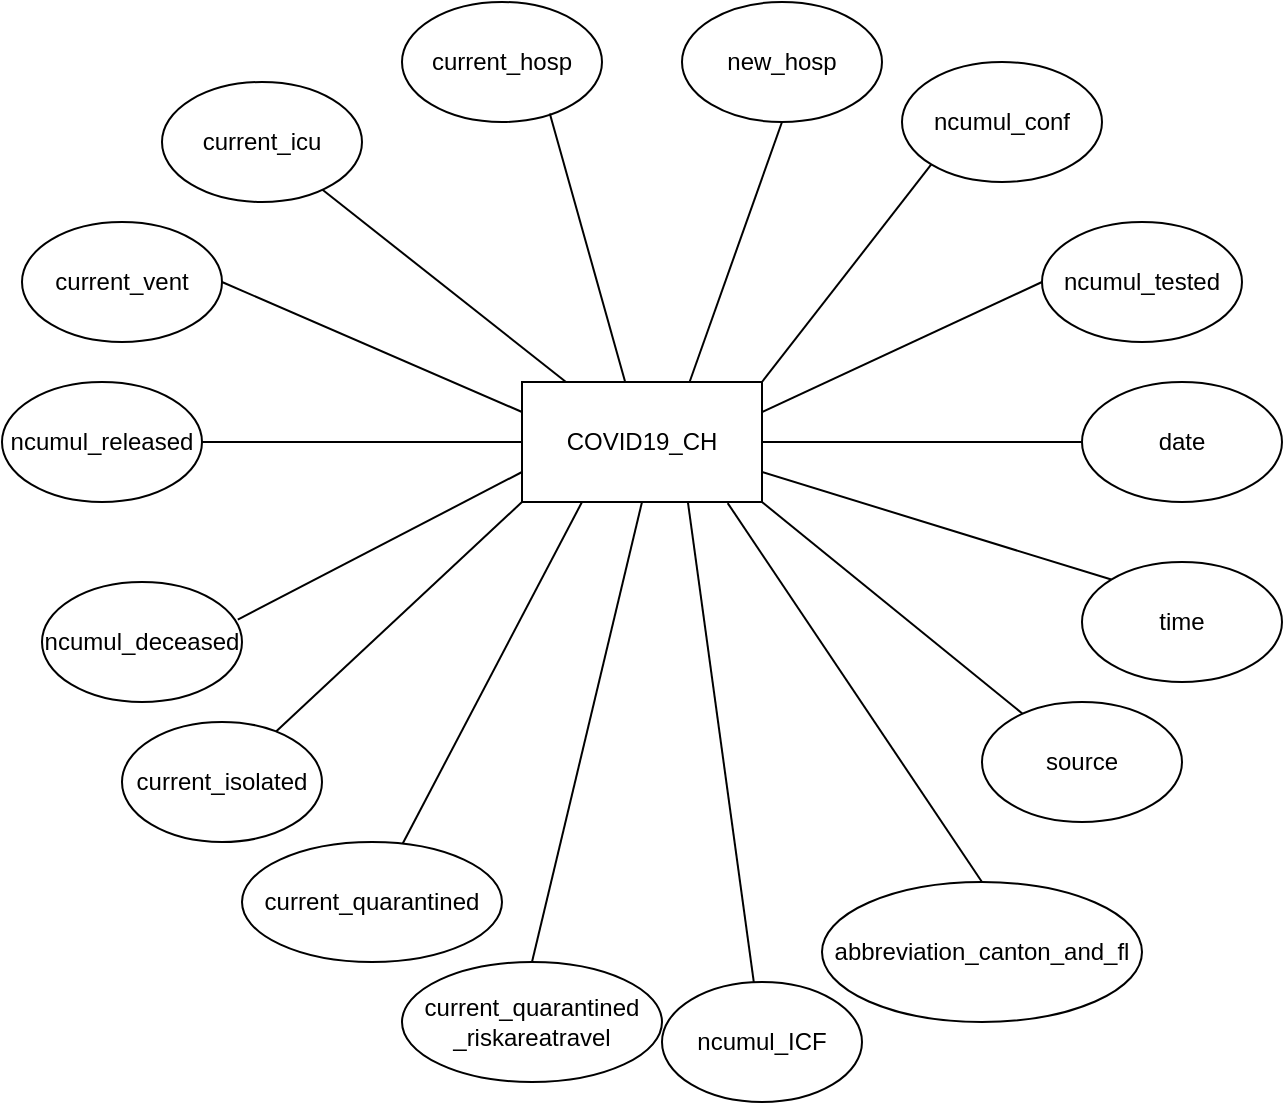 <mxfile>
    <diagram id="hTqnYXFtssAbTPrJYX8M" name="Pagina-1">
        <mxGraphModel dx="431" dy="558" grid="1" gridSize="10" guides="1" tooltips="1" connect="1" arrows="1" fold="1" page="1" pageScale="1" pageWidth="827" pageHeight="1169" math="0" shadow="0">
            <root>
                <mxCell id="0"/>
                <mxCell id="1" parent="0"/>
                <mxCell id="16" style="edgeStyle=none;html=1;endArrow=none;endFill=0;" edge="1" parent="1" source="2" target="6">
                    <mxGeometry relative="1" as="geometry"/>
                </mxCell>
                <mxCell id="2" value="COVID19_CH" style="rounded=0;whiteSpace=wrap;html=1;" vertex="1" parent="1">
                    <mxGeometry x="270" y="190" width="120" height="60" as="geometry"/>
                </mxCell>
                <mxCell id="6" value="date" style="ellipse;whiteSpace=wrap;html=1;" vertex="1" parent="1">
                    <mxGeometry x="550" y="190" width="100" height="60" as="geometry"/>
                </mxCell>
                <mxCell id="7" value="time" style="ellipse;whiteSpace=wrap;html=1;" vertex="1" parent="1">
                    <mxGeometry x="550" y="280" width="100" height="60" as="geometry"/>
                </mxCell>
                <mxCell id="8" value="abbreviation_canton_and_fl" style="ellipse;whiteSpace=wrap;html=1;" vertex="1" parent="1">
                    <mxGeometry x="420" y="440" width="160" height="70" as="geometry"/>
                </mxCell>
                <mxCell id="9" value="ncumul_tested" style="ellipse;whiteSpace=wrap;html=1;" vertex="1" parent="1">
                    <mxGeometry x="530" y="110" width="100" height="60" as="geometry"/>
                </mxCell>
                <mxCell id="10" value="new_hosp" style="ellipse;whiteSpace=wrap;html=1;" vertex="1" parent="1">
                    <mxGeometry x="350" width="100" height="60" as="geometry"/>
                </mxCell>
                <mxCell id="11" value="ncumul_conf" style="ellipse;whiteSpace=wrap;html=1;" vertex="1" parent="1">
                    <mxGeometry x="460" y="30" width="100" height="60" as="geometry"/>
                </mxCell>
                <mxCell id="12" value="current_hosp" style="ellipse;whiteSpace=wrap;html=1;" vertex="1" parent="1">
                    <mxGeometry x="210" width="100" height="60" as="geometry"/>
                </mxCell>
                <mxCell id="13" value="current_icu" style="ellipse;whiteSpace=wrap;html=1;" vertex="1" parent="1">
                    <mxGeometry x="90" y="40" width="100" height="60" as="geometry"/>
                </mxCell>
                <mxCell id="14" value="current_vent" style="ellipse;whiteSpace=wrap;html=1;" vertex="1" parent="1">
                    <mxGeometry x="20" y="110" width="100" height="60" as="geometry"/>
                </mxCell>
                <mxCell id="15" value="ncumul_released" style="ellipse;whiteSpace=wrap;html=1;" vertex="1" parent="1">
                    <mxGeometry x="10" y="190" width="100" height="60" as="geometry"/>
                </mxCell>
                <mxCell id="17" value="ncumul_deceased" style="ellipse;whiteSpace=wrap;html=1;" vertex="1" parent="1">
                    <mxGeometry x="30" y="290" width="100" height="60" as="geometry"/>
                </mxCell>
                <mxCell id="18" value="source" style="ellipse;whiteSpace=wrap;html=1;" vertex="1" parent="1">
                    <mxGeometry x="500" y="350" width="100" height="60" as="geometry"/>
                </mxCell>
                <mxCell id="20" style="edgeStyle=none;html=1;endArrow=none;endFill=0;exitX=1;exitY=0.75;exitDx=0;exitDy=0;entryX=0;entryY=0;entryDx=0;entryDy=0;" edge="1" parent="1" source="2" target="7">
                    <mxGeometry relative="1" as="geometry">
                        <mxPoint x="400" y="230" as="sourcePoint"/>
                        <mxPoint x="530" y="280" as="targetPoint"/>
                    </mxGeometry>
                </mxCell>
                <mxCell id="21" style="edgeStyle=none;html=1;endArrow=none;endFill=0;exitX=1;exitY=1;exitDx=0;exitDy=0;" edge="1" parent="1" source="2" target="18">
                    <mxGeometry relative="1" as="geometry">
                        <mxPoint x="400" y="245" as="sourcePoint"/>
                        <mxPoint x="574.645" y="298.787" as="targetPoint"/>
                    </mxGeometry>
                </mxCell>
                <mxCell id="22" style="edgeStyle=none;html=1;endArrow=none;endFill=0;exitX=0.857;exitY=1.009;exitDx=0;exitDy=0;exitPerimeter=0;entryX=0.5;entryY=0;entryDx=0;entryDy=0;" edge="1" parent="1" source="2" target="8">
                    <mxGeometry relative="1" as="geometry">
                        <mxPoint x="400" y="260" as="sourcePoint"/>
                        <mxPoint x="530.298" y="365.867" as="targetPoint"/>
                    </mxGeometry>
                </mxCell>
                <mxCell id="23" style="edgeStyle=none;html=1;endArrow=none;endFill=0;exitX=1;exitY=0.25;exitDx=0;exitDy=0;entryX=0;entryY=0.5;entryDx=0;entryDy=0;" edge="1" parent="1" source="2" target="9">
                    <mxGeometry relative="1" as="geometry">
                        <mxPoint x="382.84" y="260.54" as="sourcePoint"/>
                        <mxPoint x="440" y="430" as="targetPoint"/>
                    </mxGeometry>
                </mxCell>
                <mxCell id="24" style="edgeStyle=none;html=1;endArrow=none;endFill=0;exitX=1;exitY=0;exitDx=0;exitDy=0;entryX=0;entryY=1;entryDx=0;entryDy=0;" edge="1" parent="1" source="2" target="11">
                    <mxGeometry relative="1" as="geometry">
                        <mxPoint x="400" y="215" as="sourcePoint"/>
                        <mxPoint x="540" y="150" as="targetPoint"/>
                    </mxGeometry>
                </mxCell>
                <mxCell id="25" style="edgeStyle=none;html=1;endArrow=none;endFill=0;exitX=0.699;exitY=-0.004;exitDx=0;exitDy=0;entryX=0.5;entryY=1;entryDx=0;entryDy=0;exitPerimeter=0;" edge="1" parent="1" source="2" target="10">
                    <mxGeometry relative="1" as="geometry">
                        <mxPoint x="400" y="200" as="sourcePoint"/>
                        <mxPoint x="484.645" y="91.213" as="targetPoint"/>
                    </mxGeometry>
                </mxCell>
                <mxCell id="26" style="edgeStyle=none;html=1;endArrow=none;endFill=0;entryX=0.739;entryY=0.929;entryDx=0;entryDy=0;entryPerimeter=0;" edge="1" parent="1" source="2" target="12">
                    <mxGeometry relative="1" as="geometry">
                        <mxPoint x="322" y="188" as="sourcePoint"/>
                        <mxPoint x="410" y="70" as="targetPoint"/>
                    </mxGeometry>
                </mxCell>
                <mxCell id="27" style="edgeStyle=none;html=1;endArrow=none;endFill=0;" edge="1" parent="1" source="2" target="13">
                    <mxGeometry relative="1" as="geometry">
                        <mxPoint x="331.58" y="200" as="sourcePoint"/>
                        <mxPoint x="293.9" y="65.74" as="targetPoint"/>
                    </mxGeometry>
                </mxCell>
                <mxCell id="28" style="edgeStyle=none;html=1;endArrow=none;endFill=0;entryX=1;entryY=0.5;entryDx=0;entryDy=0;exitX=0;exitY=0.25;exitDx=0;exitDy=0;" edge="1" parent="1" source="2" target="14">
                    <mxGeometry relative="1" as="geometry">
                        <mxPoint x="302" y="200" as="sourcePoint"/>
                        <mxPoint x="180.254" y="103.885" as="targetPoint"/>
                    </mxGeometry>
                </mxCell>
                <mxCell id="29" style="edgeStyle=none;html=1;endArrow=none;endFill=0;entryX=1;entryY=0.5;entryDx=0;entryDy=0;exitX=0;exitY=0.5;exitDx=0;exitDy=0;" edge="1" parent="1" source="2" target="15">
                    <mxGeometry relative="1" as="geometry">
                        <mxPoint x="280" y="215" as="sourcePoint"/>
                        <mxPoint x="130" y="150" as="targetPoint"/>
                    </mxGeometry>
                </mxCell>
                <mxCell id="30" style="edgeStyle=none;html=1;endArrow=none;endFill=0;entryX=0.979;entryY=0.313;entryDx=0;entryDy=0;exitX=0;exitY=0.75;exitDx=0;exitDy=0;entryPerimeter=0;" edge="1" parent="1" source="2" target="17">
                    <mxGeometry relative="1" as="geometry">
                        <mxPoint x="280" y="230" as="sourcePoint"/>
                        <mxPoint x="120" y="230" as="targetPoint"/>
                    </mxGeometry>
                </mxCell>
                <mxCell id="31" value="current_isolated" style="ellipse;whiteSpace=wrap;html=1;" vertex="1" parent="1">
                    <mxGeometry x="70" y="360" width="100" height="60" as="geometry"/>
                </mxCell>
                <mxCell id="32" value="current_quarantined" style="ellipse;whiteSpace=wrap;html=1;" vertex="1" parent="1">
                    <mxGeometry x="130" y="420" width="130" height="60" as="geometry"/>
                </mxCell>
                <mxCell id="34" value="" style="edgeStyle=none;html=1;endArrow=none;endFill=0;entryX=0.25;entryY=1;entryDx=0;entryDy=0;" edge="1" parent="1" source="32" target="2">
                    <mxGeometry relative="1" as="geometry"/>
                </mxCell>
                <mxCell id="33" value="current_quarantined&lt;br&gt;_riskareatravel" style="ellipse;whiteSpace=wrap;html=1;" vertex="1" parent="1">
                    <mxGeometry x="210" y="480" width="130" height="60" as="geometry"/>
                </mxCell>
                <mxCell id="35" value="" style="edgeStyle=none;html=1;endArrow=none;endFill=0;exitX=0.5;exitY=0;exitDx=0;exitDy=0;entryX=0.5;entryY=1;entryDx=0;entryDy=0;" edge="1" parent="1" source="33" target="2">
                    <mxGeometry relative="1" as="geometry">
                        <mxPoint x="221.943" y="431.037" as="sourcePoint"/>
                        <mxPoint x="322.391" y="260" as="targetPoint"/>
                    </mxGeometry>
                </mxCell>
                <mxCell id="36" value="" style="edgeStyle=none;html=1;endArrow=none;endFill=0;entryX=0;entryY=1;entryDx=0;entryDy=0;" edge="1" parent="1" source="31" target="2">
                    <mxGeometry relative="1" as="geometry">
                        <mxPoint x="285" y="490" as="sourcePoint"/>
                        <mxPoint x="340" y="260" as="targetPoint"/>
                    </mxGeometry>
                </mxCell>
                <mxCell id="39" value="" style="edgeStyle=none;html=1;endArrow=none;endFill=0;entryX=0.691;entryY=0.997;entryDx=0;entryDy=0;entryPerimeter=0;" edge="1" parent="1" source="38" target="2">
                    <mxGeometry relative="1" as="geometry"/>
                </mxCell>
                <mxCell id="38" value="ncumul_ICF" style="ellipse;whiteSpace=wrap;html=1;" vertex="1" parent="1">
                    <mxGeometry x="340" y="490" width="100" height="60" as="geometry"/>
                </mxCell>
            </root>
        </mxGraphModel>
    </diagram>
</mxfile>